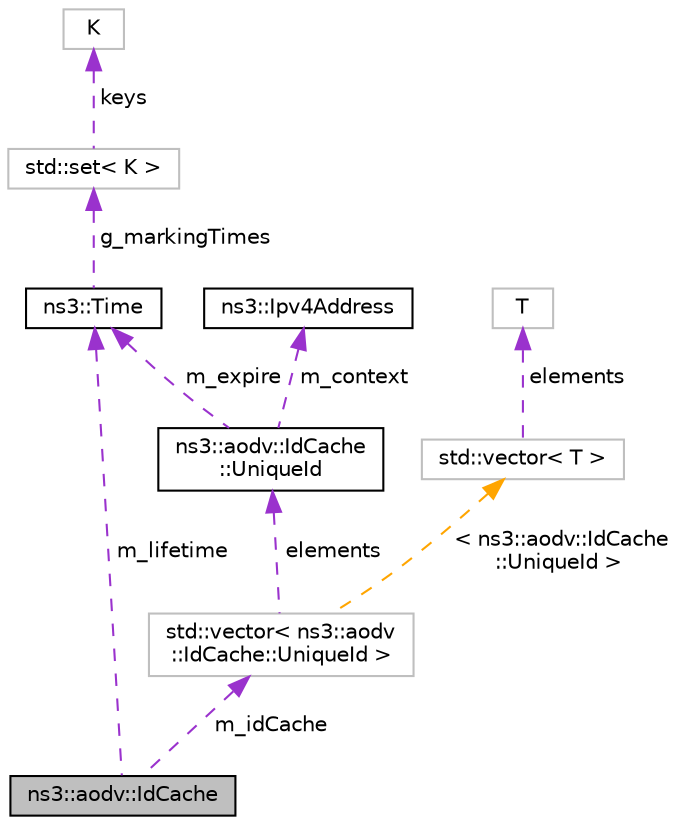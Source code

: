 digraph "ns3::aodv::IdCache"
{
 // LATEX_PDF_SIZE
  edge [fontname="Helvetica",fontsize="10",labelfontname="Helvetica",labelfontsize="10"];
  node [fontname="Helvetica",fontsize="10",shape=record];
  Node1 [label="ns3::aodv::IdCache",height=0.2,width=0.4,color="black", fillcolor="grey75", style="filled", fontcolor="black",tooltip="Unique packets identification cache used for simple duplicate detection."];
  Node2 -> Node1 [dir="back",color="darkorchid3",fontsize="10",style="dashed",label=" m_idCache" ,fontname="Helvetica"];
  Node2 [label="std::vector\< ns3::aodv\l::IdCache::UniqueId \>",height=0.2,width=0.4,color="grey75", fillcolor="white", style="filled",tooltip=" "];
  Node3 -> Node2 [dir="back",color="darkorchid3",fontsize="10",style="dashed",label=" elements" ,fontname="Helvetica"];
  Node3 [label="ns3::aodv::IdCache\l::UniqueId",height=0.2,width=0.4,color="black", fillcolor="white", style="filled",URL="$structns3_1_1aodv_1_1_id_cache_1_1_unique_id.html",tooltip="Unique packet ID."];
  Node4 -> Node3 [dir="back",color="darkorchid3",fontsize="10",style="dashed",label=" m_expire" ,fontname="Helvetica"];
  Node4 [label="ns3::Time",height=0.2,width=0.4,color="black", fillcolor="white", style="filled",URL="$classns3_1_1_time.html",tooltip="Simulation virtual time values and global simulation resolution."];
  Node5 -> Node4 [dir="back",color="darkorchid3",fontsize="10",style="dashed",label=" g_markingTimes" ,fontname="Helvetica"];
  Node5 [label="std::set\< K \>",height=0.2,width=0.4,color="grey75", fillcolor="white", style="filled",tooltip=" "];
  Node6 -> Node5 [dir="back",color="darkorchid3",fontsize="10",style="dashed",label=" keys" ,fontname="Helvetica"];
  Node6 [label="K",height=0.2,width=0.4,color="grey75", fillcolor="white", style="filled",tooltip=" "];
  Node7 -> Node3 [dir="back",color="darkorchid3",fontsize="10",style="dashed",label=" m_context" ,fontname="Helvetica"];
  Node7 [label="ns3::Ipv4Address",height=0.2,width=0.4,color="black", fillcolor="white", style="filled",URL="$classns3_1_1_ipv4_address.html",tooltip="Ipv4 addresses are stored in host order in this class."];
  Node8 -> Node2 [dir="back",color="orange",fontsize="10",style="dashed",label=" \< ns3::aodv::IdCache\l::UniqueId \>" ,fontname="Helvetica"];
  Node8 [label="std::vector\< T \>",height=0.2,width=0.4,color="grey75", fillcolor="white", style="filled",tooltip=" "];
  Node9 -> Node8 [dir="back",color="darkorchid3",fontsize="10",style="dashed",label=" elements" ,fontname="Helvetica"];
  Node9 [label="T",height=0.2,width=0.4,color="grey75", fillcolor="white", style="filled",tooltip=" "];
  Node4 -> Node1 [dir="back",color="darkorchid3",fontsize="10",style="dashed",label=" m_lifetime" ,fontname="Helvetica"];
}
